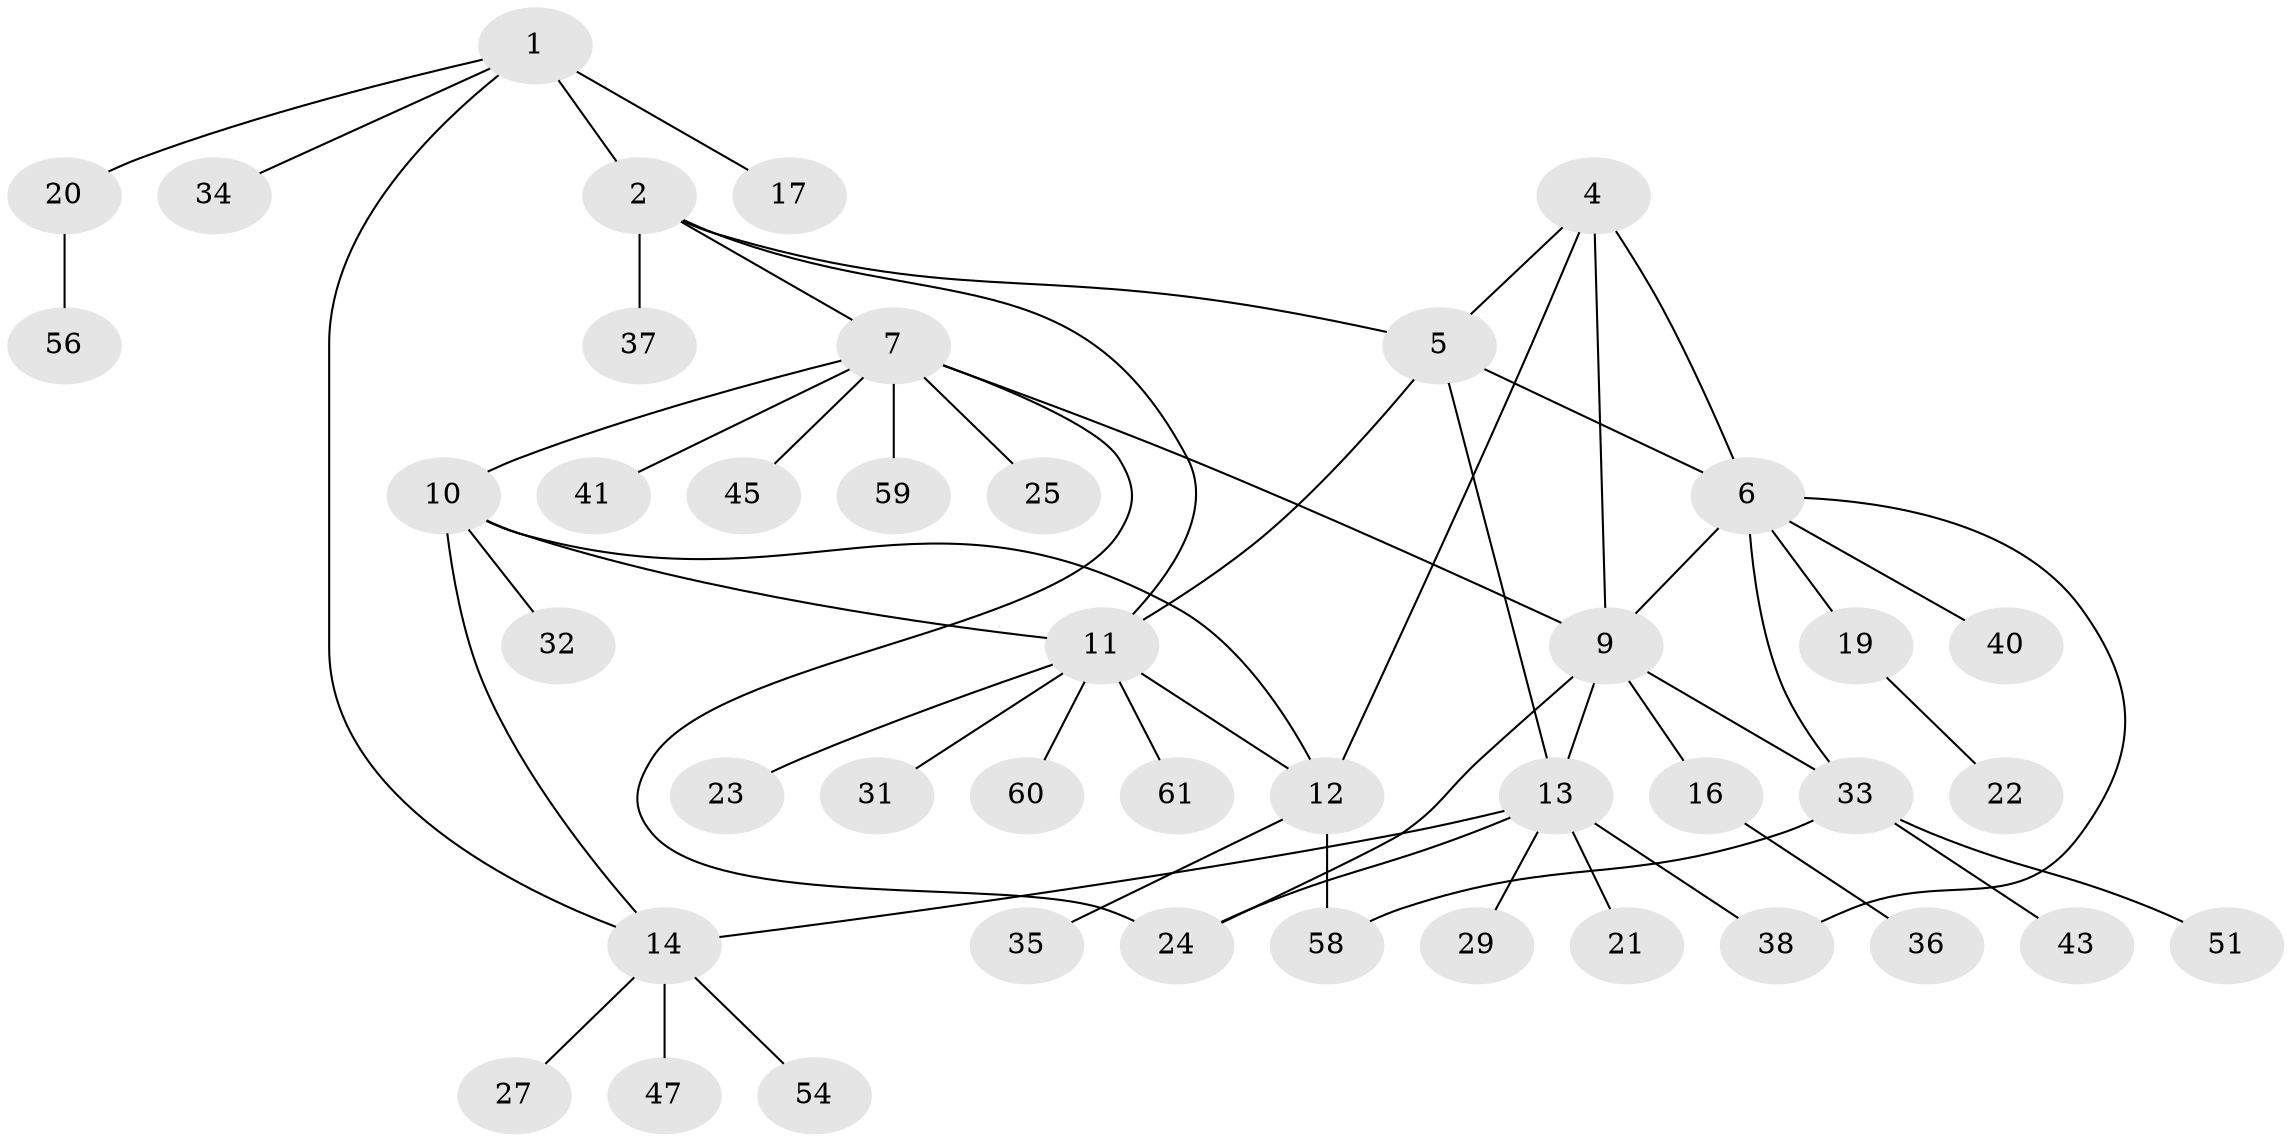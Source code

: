 // Generated by graph-tools (version 1.1) at 2025/24/03/03/25 07:24:09]
// undirected, 43 vertices, 57 edges
graph export_dot {
graph [start="1"]
  node [color=gray90,style=filled];
  1 [super="+3"];
  2 [super="+52"];
  4 [super="+53"];
  5 [super="+28"];
  6 [super="+18"];
  7 [super="+8"];
  9 [super="+55"];
  10 [super="+42"];
  11 [super="+49"];
  12 [super="+30"];
  13 [super="+39"];
  14 [super="+15"];
  16;
  17 [super="+46"];
  19 [super="+44"];
  20 [super="+26"];
  21;
  22;
  23;
  24 [super="+48"];
  25;
  27;
  29;
  31;
  32;
  33 [super="+57"];
  34;
  35;
  36 [super="+50"];
  37;
  38;
  40;
  41;
  43;
  45;
  47;
  51;
  54;
  56;
  58;
  59;
  60;
  61;
  1 -- 2 [weight=2];
  1 -- 20;
  1 -- 34;
  1 -- 17;
  1 -- 14;
  2 -- 5;
  2 -- 11;
  2 -- 37;
  2 -- 7;
  4 -- 5;
  4 -- 6;
  4 -- 9;
  4 -- 12;
  5 -- 6;
  5 -- 11;
  5 -- 13;
  6 -- 33;
  6 -- 38;
  6 -- 40;
  6 -- 19;
  6 -- 9;
  7 -- 9 [weight=2];
  7 -- 25;
  7 -- 41;
  7 -- 45;
  7 -- 10;
  7 -- 59;
  7 -- 24;
  9 -- 13;
  9 -- 16;
  9 -- 24;
  9 -- 33;
  10 -- 11;
  10 -- 12;
  10 -- 14;
  10 -- 32;
  11 -- 12;
  11 -- 23;
  11 -- 31;
  11 -- 60;
  11 -- 61;
  12 -- 35;
  12 -- 58;
  13 -- 14 [weight=2];
  13 -- 21;
  13 -- 24;
  13 -- 29;
  13 -- 38;
  14 -- 27;
  14 -- 54;
  14 -- 47;
  16 -- 36;
  19 -- 22;
  20 -- 56;
  33 -- 43;
  33 -- 51;
  33 -- 58;
}
